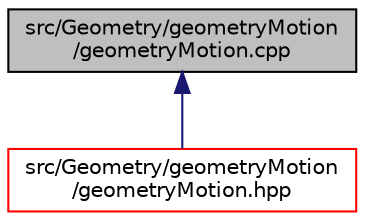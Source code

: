 digraph "src/Geometry/geometryMotion/geometryMotion.cpp"
{
 // LATEX_PDF_SIZE
  edge [fontname="Helvetica",fontsize="10",labelfontname="Helvetica",labelfontsize="10"];
  node [fontname="Helvetica",fontsize="10",shape=record];
  Node1 [label="src/Geometry/geometryMotion\l/geometryMotion.cpp",height=0.2,width=0.4,color="black", fillcolor="grey75", style="filled", fontcolor="black",tooltip=" "];
  Node1 -> Node2 [dir="back",color="midnightblue",fontsize="10",style="solid",fontname="Helvetica"];
  Node2 [label="src/Geometry/geometryMotion\l/geometryMotion.hpp",height=0.2,width=0.4,color="red", fillcolor="white", style="filled",URL="$geometryMotion_8hpp.html",tooltip=" "];
}
